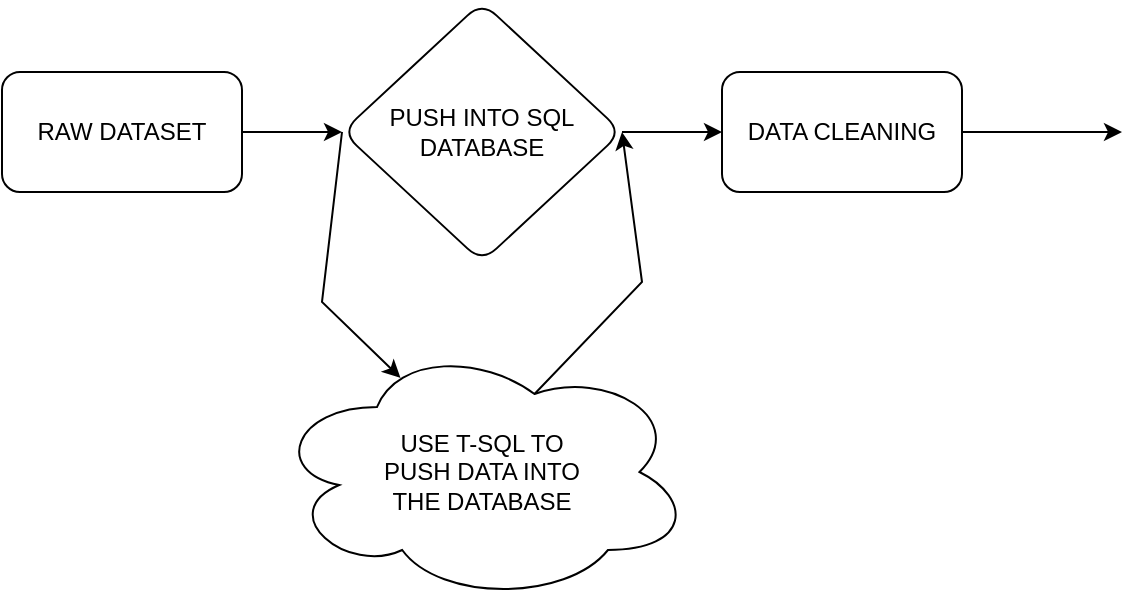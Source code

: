 <mxfile version="27.1.6">
  <diagram name="Page-1" id="cN3RCohZi6rv45wtivSY">
    <mxGraphModel dx="786" dy="417" grid="1" gridSize="10" guides="1" tooltips="1" connect="1" arrows="1" fold="1" page="1" pageScale="1" pageWidth="827" pageHeight="1169" math="0" shadow="0">
      <root>
        <mxCell id="0" />
        <mxCell id="1" parent="0" />
        <mxCell id="bBGYsic3z8YBzS9QmQXq-5" value="" style="edgeStyle=none;rounded=0;orthogonalLoop=1;jettySize=auto;html=1;elbow=vertical;" edge="1" parent="1" source="bBGYsic3z8YBzS9QmQXq-1" target="bBGYsic3z8YBzS9QmQXq-4">
          <mxGeometry relative="1" as="geometry" />
        </mxCell>
        <mxCell id="bBGYsic3z8YBzS9QmQXq-1" value="RAW DATASET" style="rounded=1;whiteSpace=wrap;html=1;" vertex="1" parent="1">
          <mxGeometry x="40" y="105" width="120" height="60" as="geometry" />
        </mxCell>
        <mxCell id="bBGYsic3z8YBzS9QmQXq-7" value="" style="edgeStyle=none;rounded=0;orthogonalLoop=1;jettySize=auto;html=1;elbow=vertical;" edge="1" parent="1" source="bBGYsic3z8YBzS9QmQXq-4" target="bBGYsic3z8YBzS9QmQXq-6">
          <mxGeometry relative="1" as="geometry" />
        </mxCell>
        <mxCell id="bBGYsic3z8YBzS9QmQXq-11" style="edgeStyle=none;rounded=0;orthogonalLoop=1;jettySize=auto;html=1;exitX=0;exitY=0.5;exitDx=0;exitDy=0;elbow=vertical;entryX=0.306;entryY=0.138;entryDx=0;entryDy=0;entryPerimeter=0;" edge="1" parent="1" source="bBGYsic3z8YBzS9QmQXq-4" target="bBGYsic3z8YBzS9QmQXq-8">
          <mxGeometry relative="1" as="geometry">
            <Array as="points">
              <mxPoint x="200" y="220" />
            </Array>
          </mxGeometry>
        </mxCell>
        <mxCell id="bBGYsic3z8YBzS9QmQXq-4" value="PUSH INTO SQL DATABASE" style="rhombus;whiteSpace=wrap;html=1;rounded=1;" vertex="1" parent="1">
          <mxGeometry x="210" y="70" width="140" height="130" as="geometry" />
        </mxCell>
        <mxCell id="bBGYsic3z8YBzS9QmQXq-14" value="" style="edgeStyle=none;rounded=0;orthogonalLoop=1;jettySize=auto;html=1;elbow=vertical;" edge="1" parent="1" source="bBGYsic3z8YBzS9QmQXq-6">
          <mxGeometry relative="1" as="geometry">
            <mxPoint x="600" y="135" as="targetPoint" />
          </mxGeometry>
        </mxCell>
        <mxCell id="bBGYsic3z8YBzS9QmQXq-6" value="DATA CLEANING" style="whiteSpace=wrap;html=1;rounded=1;" vertex="1" parent="1">
          <mxGeometry x="400" y="105" width="120" height="60" as="geometry" />
        </mxCell>
        <mxCell id="bBGYsic3z8YBzS9QmQXq-12" style="edgeStyle=none;rounded=0;orthogonalLoop=1;jettySize=auto;html=1;exitX=0.625;exitY=0.2;exitDx=0;exitDy=0;exitPerimeter=0;entryX=1;entryY=0.5;entryDx=0;entryDy=0;elbow=vertical;" edge="1" parent="1" source="bBGYsic3z8YBzS9QmQXq-8" target="bBGYsic3z8YBzS9QmQXq-4">
          <mxGeometry relative="1" as="geometry">
            <Array as="points">
              <mxPoint x="360" y="210" />
            </Array>
          </mxGeometry>
        </mxCell>
        <mxCell id="bBGYsic3z8YBzS9QmQXq-8" value="USE T-SQL TO &lt;br&gt;PUSH DATA INTO &lt;br&gt;THE DATABASE" style="ellipse;shape=cloud;whiteSpace=wrap;html=1;" vertex="1" parent="1">
          <mxGeometry x="175" y="240" width="210" height="130" as="geometry" />
        </mxCell>
      </root>
    </mxGraphModel>
  </diagram>
</mxfile>
